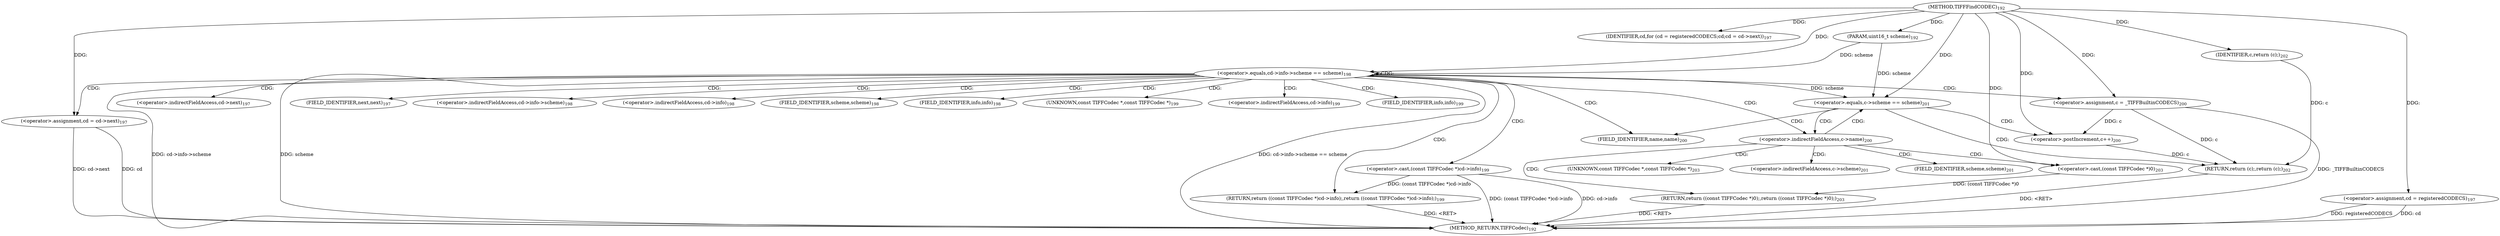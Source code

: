 digraph "TIFFFindCODEC" {  
"2084" [label = <(METHOD,TIFFFindCODEC)<SUB>192</SUB>> ]
"2138" [label = <(METHOD_RETURN,TIFFCodec)<SUB>192</SUB>> ]
"2085" [label = <(PARAM,uint16_t scheme)<SUB>192</SUB>> ]
"2134" [label = <(RETURN,return ((const TIFFCodec *)0);,return ((const TIFFCodec *)0);)<SUB>203</SUB>> ]
"2094" [label = <(IDENTIFIER,cd,for (cd = registeredCODECS;cd;cd = cd-&gt;next))<SUB>197</SUB>> ]
"2095" [label = <(&lt;operator&gt;.assignment,cd = cd-&gt;next)<SUB>197</SUB>> ]
"2123" [label = <(&lt;operator&gt;.postIncrement,c++)<SUB>200</SUB>> ]
"2135" [label = <(&lt;operator&gt;.cast,(const TIFFCodec *)0)<SUB>203</SUB>> ]
"2091" [label = <(&lt;operator&gt;.assignment,cd = registeredCODECS)<SUB>197</SUB>> ]
"2101" [label = <(&lt;operator&gt;.equals,cd-&gt;info-&gt;scheme == scheme)<SUB>198</SUB>> ]
"2117" [label = <(&lt;operator&gt;.assignment,c = _TIFFBuiltinCODECS)<SUB>200</SUB>> ]
"2126" [label = <(&lt;operator&gt;.equals,c-&gt;scheme == scheme)<SUB>201</SUB>> ]
"2109" [label = <(RETURN,return ((const TIFFCodec *)cd-&gt;info);,return ((const TIFFCodec *)cd-&gt;info);)<SUB>199</SUB>> ]
"2132" [label = <(RETURN,return (c);,return (c);)<SUB>202</SUB>> ]
"2110" [label = <(&lt;operator&gt;.cast,(const TIFFCodec *)cd-&gt;info)<SUB>199</SUB>> ]
"2133" [label = <(IDENTIFIER,c,return (c);)<SUB>202</SUB>> ]
"2120" [label = <(&lt;operator&gt;.indirectFieldAccess,c-&gt;name)<SUB>200</SUB>> ]
"2097" [label = <(&lt;operator&gt;.indirectFieldAccess,cd-&gt;next)<SUB>197</SUB>> ]
"2122" [label = <(FIELD_IDENTIFIER,name,name)<SUB>200</SUB>> ]
"2136" [label = <(UNKNOWN,const TIFFCodec *,const TIFFCodec *)<SUB>203</SUB>> ]
"2099" [label = <(FIELD_IDENTIFIER,next,next)<SUB>197</SUB>> ]
"2102" [label = <(&lt;operator&gt;.indirectFieldAccess,cd-&gt;info-&gt;scheme)<SUB>198</SUB>> ]
"2127" [label = <(&lt;operator&gt;.indirectFieldAccess,c-&gt;scheme)<SUB>201</SUB>> ]
"2103" [label = <(&lt;operator&gt;.indirectFieldAccess,cd-&gt;info)<SUB>198</SUB>> ]
"2106" [label = <(FIELD_IDENTIFIER,scheme,scheme)<SUB>198</SUB>> ]
"2129" [label = <(FIELD_IDENTIFIER,scheme,scheme)<SUB>201</SUB>> ]
"2105" [label = <(FIELD_IDENTIFIER,info,info)<SUB>198</SUB>> ]
"2111" [label = <(UNKNOWN,const TIFFCodec *,const TIFFCodec *)<SUB>199</SUB>> ]
"2112" [label = <(&lt;operator&gt;.indirectFieldAccess,cd-&gt;info)<SUB>199</SUB>> ]
"2114" [label = <(FIELD_IDENTIFIER,info,info)<SUB>199</SUB>> ]
  "2109" -> "2138"  [ label = "DDG: &lt;RET&gt;"] 
  "2132" -> "2138"  [ label = "DDG: &lt;RET&gt;"] 
  "2134" -> "2138"  [ label = "DDG: &lt;RET&gt;"] 
  "2091" -> "2138"  [ label = "DDG: cd"] 
  "2101" -> "2138"  [ label = "DDG: cd-&gt;info-&gt;scheme"] 
  "2101" -> "2138"  [ label = "DDG: scheme"] 
  "2101" -> "2138"  [ label = "DDG: cd-&gt;info-&gt;scheme == scheme"] 
  "2095" -> "2138"  [ label = "DDG: cd"] 
  "2095" -> "2138"  [ label = "DDG: cd-&gt;next"] 
  "2110" -> "2138"  [ label = "DDG: cd-&gt;info"] 
  "2110" -> "2138"  [ label = "DDG: (const TIFFCodec *)cd-&gt;info"] 
  "2091" -> "2138"  [ label = "DDG: registeredCODECS"] 
  "2117" -> "2138"  [ label = "DDG: _TIFFBuiltinCODECS"] 
  "2084" -> "2085"  [ label = "DDG: "] 
  "2135" -> "2134"  [ label = "DDG: (const TIFFCodec *)0"] 
  "2084" -> "2094"  [ label = "DDG: "] 
  "2084" -> "2135"  [ label = "DDG: "] 
  "2084" -> "2091"  [ label = "DDG: "] 
  "2084" -> "2095"  [ label = "DDG: "] 
  "2084" -> "2117"  [ label = "DDG: "] 
  "2117" -> "2123"  [ label = "DDG: c"] 
  "2084" -> "2123"  [ label = "DDG: "] 
  "2085" -> "2101"  [ label = "DDG: scheme"] 
  "2084" -> "2101"  [ label = "DDG: "] 
  "2110" -> "2109"  [ label = "DDG: (const TIFFCodec *)cd-&gt;info"] 
  "2101" -> "2126"  [ label = "DDG: scheme"] 
  "2085" -> "2126"  [ label = "DDG: scheme"] 
  "2084" -> "2126"  [ label = "DDG: "] 
  "2133" -> "2132"  [ label = "DDG: c"] 
  "2117" -> "2132"  [ label = "DDG: c"] 
  "2123" -> "2132"  [ label = "DDG: c"] 
  "2084" -> "2133"  [ label = "DDG: "] 
  "2120" -> "2135"  [ label = "CDG: "] 
  "2120" -> "2136"  [ label = "CDG: "] 
  "2120" -> "2134"  [ label = "CDG: "] 
  "2120" -> "2126"  [ label = "CDG: "] 
  "2120" -> "2127"  [ label = "CDG: "] 
  "2120" -> "2129"  [ label = "CDG: "] 
  "2101" -> "2111"  [ label = "CDG: "] 
  "2101" -> "2112"  [ label = "CDG: "] 
  "2101" -> "2095"  [ label = "CDG: "] 
  "2101" -> "2099"  [ label = "CDG: "] 
  "2101" -> "2114"  [ label = "CDG: "] 
  "2101" -> "2097"  [ label = "CDG: "] 
  "2101" -> "2109"  [ label = "CDG: "] 
  "2101" -> "2110"  [ label = "CDG: "] 
  "2101" -> "2120"  [ label = "CDG: "] 
  "2101" -> "2106"  [ label = "CDG: "] 
  "2101" -> "2102"  [ label = "CDG: "] 
  "2101" -> "2117"  [ label = "CDG: "] 
  "2101" -> "2101"  [ label = "CDG: "] 
  "2101" -> "2103"  [ label = "CDG: "] 
  "2101" -> "2122"  [ label = "CDG: "] 
  "2101" -> "2105"  [ label = "CDG: "] 
  "2126" -> "2120"  [ label = "CDG: "] 
  "2126" -> "2132"  [ label = "CDG: "] 
  "2126" -> "2123"  [ label = "CDG: "] 
  "2126" -> "2122"  [ label = "CDG: "] 
}
